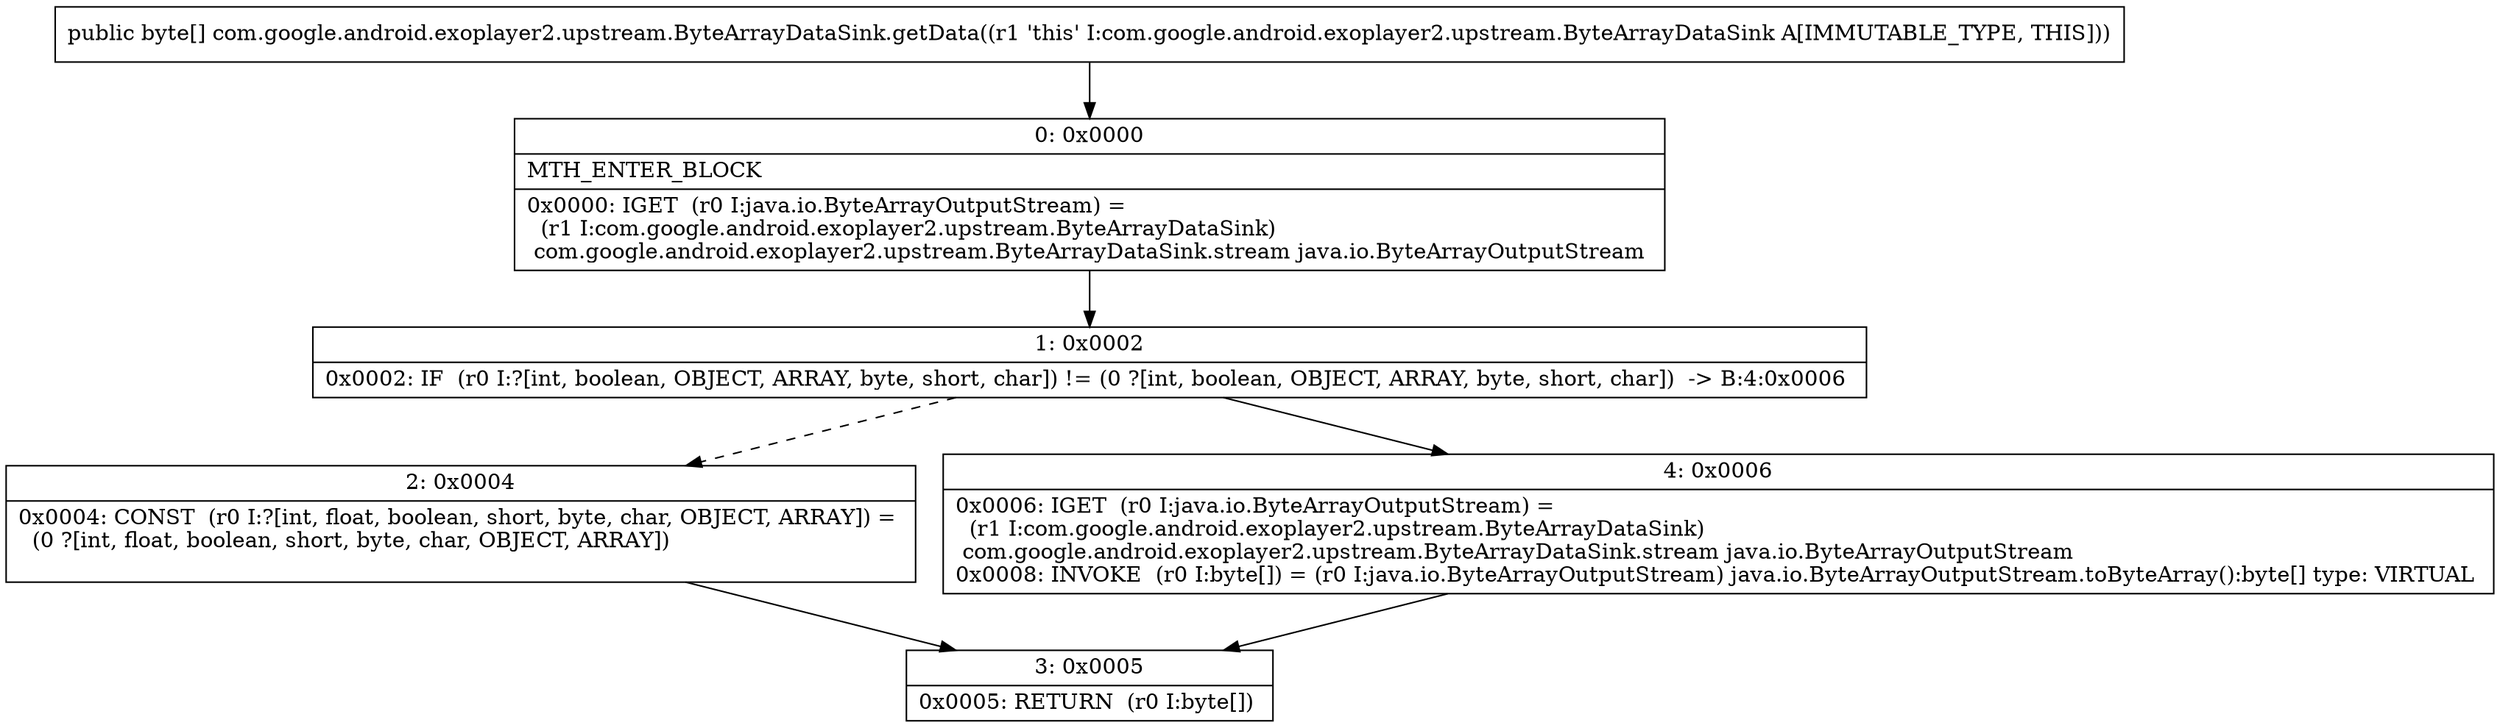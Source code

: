 digraph "CFG forcom.google.android.exoplayer2.upstream.ByteArrayDataSink.getData()[B" {
Node_0 [shape=record,label="{0\:\ 0x0000|MTH_ENTER_BLOCK\l|0x0000: IGET  (r0 I:java.io.ByteArrayOutputStream) = \l  (r1 I:com.google.android.exoplayer2.upstream.ByteArrayDataSink)\l com.google.android.exoplayer2.upstream.ByteArrayDataSink.stream java.io.ByteArrayOutputStream \l}"];
Node_1 [shape=record,label="{1\:\ 0x0002|0x0002: IF  (r0 I:?[int, boolean, OBJECT, ARRAY, byte, short, char]) != (0 ?[int, boolean, OBJECT, ARRAY, byte, short, char])  \-\> B:4:0x0006 \l}"];
Node_2 [shape=record,label="{2\:\ 0x0004|0x0004: CONST  (r0 I:?[int, float, boolean, short, byte, char, OBJECT, ARRAY]) = \l  (0 ?[int, float, boolean, short, byte, char, OBJECT, ARRAY])\l \l}"];
Node_3 [shape=record,label="{3\:\ 0x0005|0x0005: RETURN  (r0 I:byte[]) \l}"];
Node_4 [shape=record,label="{4\:\ 0x0006|0x0006: IGET  (r0 I:java.io.ByteArrayOutputStream) = \l  (r1 I:com.google.android.exoplayer2.upstream.ByteArrayDataSink)\l com.google.android.exoplayer2.upstream.ByteArrayDataSink.stream java.io.ByteArrayOutputStream \l0x0008: INVOKE  (r0 I:byte[]) = (r0 I:java.io.ByteArrayOutputStream) java.io.ByteArrayOutputStream.toByteArray():byte[] type: VIRTUAL \l}"];
MethodNode[shape=record,label="{public byte[] com.google.android.exoplayer2.upstream.ByteArrayDataSink.getData((r1 'this' I:com.google.android.exoplayer2.upstream.ByteArrayDataSink A[IMMUTABLE_TYPE, THIS])) }"];
MethodNode -> Node_0;
Node_0 -> Node_1;
Node_1 -> Node_2[style=dashed];
Node_1 -> Node_4;
Node_2 -> Node_3;
Node_4 -> Node_3;
}


